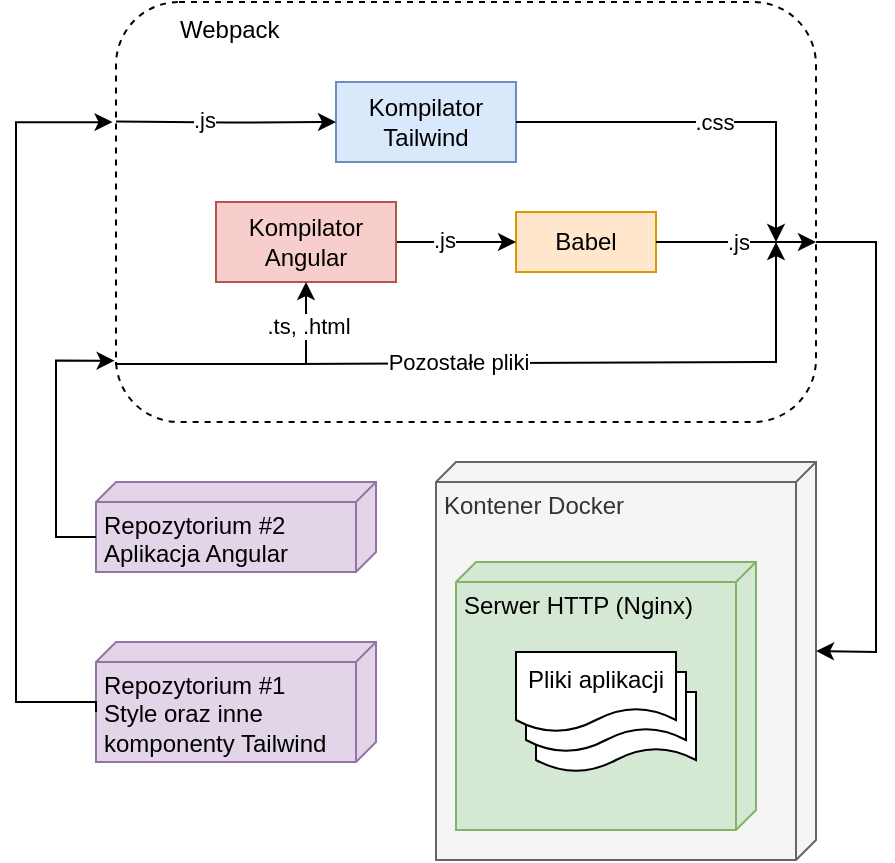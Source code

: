 <mxfile version="22.1.15" type="device">
  <diagram name="Strona-1" id="go8DYKClI1Q-8vPtBxqS">
    <mxGraphModel dx="343" dy="239" grid="1" gridSize="10" guides="1" tooltips="1" connect="1" arrows="1" fold="1" page="1" pageScale="1" pageWidth="827" pageHeight="1169" math="0" shadow="0">
      <root>
        <mxCell id="0" />
        <mxCell id="1" parent="0" />
        <mxCell id="a_7lXAUyZinuxdjTnOFr-1" value="Repozytorium #2&lt;br&gt;Aplikacja Angular" style="verticalAlign=top;align=left;spacingTop=8;spacingLeft=2;spacingRight=12;shape=cube;size=10;direction=south;fontStyle=0;html=1;whiteSpace=wrap;strokeColor=#9673a6;fillColor=#e1d5e7;" parent="1" vertex="1">
          <mxGeometry x="190" y="470" width="140" height="45" as="geometry" />
        </mxCell>
        <mxCell id="a_7lXAUyZinuxdjTnOFr-2" value="Repozytorium #1&lt;br&gt;Style oraz inne komponenty Tailwind" style="verticalAlign=top;align=left;spacingTop=8;spacingLeft=2;spacingRight=12;shape=cube;size=10;direction=south;fontStyle=0;html=1;whiteSpace=wrap;fillColor=#e1d5e7;strokeColor=#9673a6;" parent="1" vertex="1">
          <mxGeometry x="190" y="550" width="140" height="60" as="geometry" />
        </mxCell>
        <mxCell id="a_7lXAUyZinuxdjTnOFr-3" value="&amp;nbsp; &amp;nbsp; &amp;nbsp; &amp;nbsp; &amp;nbsp;Webpack" style="html=1;whiteSpace=wrap;align=left;verticalAlign=top;dashed=1;rounded=1;" parent="1" vertex="1">
          <mxGeometry x="200" y="230" width="350" height="210" as="geometry" />
        </mxCell>
        <mxCell id="a_7lXAUyZinuxdjTnOFr-13" value="Babel" style="rounded=0;whiteSpace=wrap;html=1;fillColor=#ffe6cc;strokeColor=#d79b00;" parent="1" vertex="1">
          <mxGeometry x="400" y="335" width="70" height="30" as="geometry" />
        </mxCell>
        <mxCell id="a_7lXAUyZinuxdjTnOFr-25" style="edgeStyle=orthogonalEdgeStyle;rounded=0;orthogonalLoop=1;jettySize=auto;html=1;exitX=1;exitY=0.5;exitDx=0;exitDy=0;entryX=0;entryY=0.5;entryDx=0;entryDy=0;" parent="1" source="a_7lXAUyZinuxdjTnOFr-16" target="a_7lXAUyZinuxdjTnOFr-13" edge="1">
          <mxGeometry relative="1" as="geometry" />
        </mxCell>
        <mxCell id="a_7lXAUyZinuxdjTnOFr-26" value=".js" style="edgeLabel;html=1;align=center;verticalAlign=middle;resizable=0;points=[];" parent="a_7lXAUyZinuxdjTnOFr-25" vertex="1" connectable="0">
          <mxGeometry x="-0.2" y="1" relative="1" as="geometry">
            <mxPoint as="offset" />
          </mxGeometry>
        </mxCell>
        <mxCell id="a_7lXAUyZinuxdjTnOFr-16" value="Kompilator Angular" style="rounded=0;whiteSpace=wrap;html=1;fillColor=#f8cecc;strokeColor=#b85450;" parent="1" vertex="1">
          <mxGeometry x="250" y="330" width="90" height="40" as="geometry" />
        </mxCell>
        <mxCell id="a_7lXAUyZinuxdjTnOFr-17" value="Kompilator Tailwind" style="rounded=0;whiteSpace=wrap;html=1;fillColor=#dae8fc;strokeColor=#6c8ebf;" parent="1" vertex="1">
          <mxGeometry x="310" y="270" width="90" height="40" as="geometry" />
        </mxCell>
        <mxCell id="a_7lXAUyZinuxdjTnOFr-23" value="" style="endArrow=classic;html=1;rounded=0;exitX=1;exitY=0.5;exitDx=0;exitDy=0;" parent="1" source="a_7lXAUyZinuxdjTnOFr-17" edge="1">
          <mxGeometry width="50" height="50" relative="1" as="geometry">
            <mxPoint x="410" y="290" as="sourcePoint" />
            <mxPoint x="530" y="350" as="targetPoint" />
            <Array as="points">
              <mxPoint x="530" y="290" />
            </Array>
          </mxGeometry>
        </mxCell>
        <mxCell id="a_7lXAUyZinuxdjTnOFr-24" value=".css" style="edgeLabel;html=1;align=center;verticalAlign=middle;resizable=0;points=[];" parent="a_7lXAUyZinuxdjTnOFr-23" vertex="1" connectable="0">
          <mxGeometry x="0.035" y="-1" relative="1" as="geometry">
            <mxPoint y="-1" as="offset" />
          </mxGeometry>
        </mxCell>
        <mxCell id="a_7lXAUyZinuxdjTnOFr-31" value="" style="endArrow=classic;html=1;rounded=0;exitX=1;exitY=0.5;exitDx=0;exitDy=0;" parent="1" source="a_7lXAUyZinuxdjTnOFr-13" edge="1">
          <mxGeometry width="50" height="50" relative="1" as="geometry">
            <mxPoint x="450" y="350" as="sourcePoint" />
            <mxPoint x="550" y="350" as="targetPoint" />
          </mxGeometry>
        </mxCell>
        <mxCell id="a_7lXAUyZinuxdjTnOFr-32" value=".js" style="edgeLabel;html=1;align=center;verticalAlign=middle;resizable=0;points=[];" parent="a_7lXAUyZinuxdjTnOFr-31" vertex="1" connectable="0">
          <mxGeometry x="0.035" y="-1" relative="1" as="geometry">
            <mxPoint x="-1" y="-1" as="offset" />
          </mxGeometry>
        </mxCell>
        <mxCell id="a_7lXAUyZinuxdjTnOFr-36" style="edgeStyle=orthogonalEdgeStyle;rounded=0;orthogonalLoop=1;jettySize=auto;html=1;exitX=1;exitY=0.5;exitDx=0;exitDy=0;entryX=0;entryY=0.5;entryDx=0;entryDy=0;" parent="1" target="a_7lXAUyZinuxdjTnOFr-17" edge="1">
          <mxGeometry relative="1" as="geometry">
            <mxPoint x="200" y="289.76" as="sourcePoint" />
            <mxPoint x="260" y="289.76" as="targetPoint" />
          </mxGeometry>
        </mxCell>
        <mxCell id="a_7lXAUyZinuxdjTnOFr-37" value=".js" style="edgeLabel;html=1;align=center;verticalAlign=middle;resizable=0;points=[];" parent="a_7lXAUyZinuxdjTnOFr-36" vertex="1" connectable="0">
          <mxGeometry x="-0.2" y="1" relative="1" as="geometry">
            <mxPoint as="offset" />
          </mxGeometry>
        </mxCell>
        <mxCell id="a_7lXAUyZinuxdjTnOFr-38" style="edgeStyle=orthogonalEdgeStyle;rounded=0;orthogonalLoop=1;jettySize=auto;html=1;exitX=1;exitY=0.5;exitDx=0;exitDy=0;entryX=0.5;entryY=1;entryDx=0;entryDy=0;" parent="1" target="a_7lXAUyZinuxdjTnOFr-16" edge="1">
          <mxGeometry relative="1" as="geometry">
            <mxPoint x="200" y="410" as="sourcePoint" />
            <mxPoint x="250" y="410.38" as="targetPoint" />
            <Array as="points">
              <mxPoint x="295" y="411" />
            </Array>
          </mxGeometry>
        </mxCell>
        <mxCell id="a_7lXAUyZinuxdjTnOFr-45" value=".ts, .html" style="edgeLabel;html=1;align=center;verticalAlign=middle;resizable=0;points=[];" parent="a_7lXAUyZinuxdjTnOFr-38" vertex="1" connectable="0">
          <mxGeometry x="-0.339" relative="1" as="geometry">
            <mxPoint x="51" y="-19" as="offset" />
          </mxGeometry>
        </mxCell>
        <mxCell id="a_7lXAUyZinuxdjTnOFr-51" style="edgeStyle=orthogonalEdgeStyle;rounded=0;orthogonalLoop=1;jettySize=auto;html=1;exitX=0;exitY=0;exitDx=35;exitDy=140;exitPerimeter=0;entryX=-0.005;entryY=0.286;entryDx=0;entryDy=0;entryPerimeter=0;" parent="1" source="a_7lXAUyZinuxdjTnOFr-2" target="a_7lXAUyZinuxdjTnOFr-3" edge="1">
          <mxGeometry relative="1" as="geometry">
            <Array as="points">
              <mxPoint x="190" y="580" />
              <mxPoint x="150" y="580" />
              <mxPoint x="150" y="290" />
            </Array>
          </mxGeometry>
        </mxCell>
        <mxCell id="a_7lXAUyZinuxdjTnOFr-52" style="edgeStyle=orthogonalEdgeStyle;rounded=0;orthogonalLoop=1;jettySize=auto;html=1;entryX=-0.002;entryY=0.854;entryDx=0;entryDy=0;entryPerimeter=0;exitX=0;exitY=0;exitDx=27.5;exitDy=140;exitPerimeter=0;" parent="1" source="a_7lXAUyZinuxdjTnOFr-1" target="a_7lXAUyZinuxdjTnOFr-3" edge="1">
          <mxGeometry relative="1" as="geometry">
            <mxPoint x="105" y="370" as="sourcePoint" />
            <Array as="points">
              <mxPoint x="170" y="497" />
              <mxPoint x="170" y="409" />
            </Array>
          </mxGeometry>
        </mxCell>
        <mxCell id="a_7lXAUyZinuxdjTnOFr-54" value="" style="endArrow=classic;html=1;rounded=0;" parent="1" edge="1">
          <mxGeometry width="50" height="50" relative="1" as="geometry">
            <mxPoint x="290" y="411" as="sourcePoint" />
            <mxPoint x="530" y="350" as="targetPoint" />
            <Array as="points">
              <mxPoint x="530" y="410" />
            </Array>
          </mxGeometry>
        </mxCell>
        <mxCell id="a_7lXAUyZinuxdjTnOFr-55" value="Pozostałe pliki" style="edgeLabel;html=1;align=center;verticalAlign=middle;resizable=0;points=[];" parent="a_7lXAUyZinuxdjTnOFr-54" vertex="1" connectable="0">
          <mxGeometry x="0.035" y="-1" relative="1" as="geometry">
            <mxPoint x="-75" y="-2" as="offset" />
          </mxGeometry>
        </mxCell>
        <mxCell id="a_7lXAUyZinuxdjTnOFr-60" value="Kontener Docker" style="verticalAlign=top;align=left;spacingTop=8;spacingLeft=2;spacingRight=12;shape=cube;size=10;direction=south;fontStyle=0;html=1;whiteSpace=wrap;strokeColor=#666666;fillColor=#f5f5f5;fontColor=#333333;" parent="1" vertex="1">
          <mxGeometry x="360" y="460" width="190" height="199" as="geometry" />
        </mxCell>
        <mxCell id="a_7lXAUyZinuxdjTnOFr-61" value="Serwer HTTP (Nginx)" style="verticalAlign=top;align=left;spacingTop=8;spacingLeft=2;spacingRight=12;shape=cube;size=10;direction=south;fontStyle=0;html=1;whiteSpace=wrap;strokeColor=#82b366;fillColor=#d5e8d4;" parent="1" vertex="1">
          <mxGeometry x="370" y="510" width="150" height="134" as="geometry" />
        </mxCell>
        <mxCell id="a_7lXAUyZinuxdjTnOFr-167" value="" style="shape=document;whiteSpace=wrap;html=1;boundedLbl=1;" parent="1" vertex="1">
          <mxGeometry x="410" y="575" width="80" height="40" as="geometry" />
        </mxCell>
        <mxCell id="a_7lXAUyZinuxdjTnOFr-166" value="" style="shape=document;whiteSpace=wrap;html=1;boundedLbl=1;" parent="1" vertex="1">
          <mxGeometry x="405" y="565" width="80" height="40" as="geometry" />
        </mxCell>
        <mxCell id="a_7lXAUyZinuxdjTnOFr-165" value="Pliki aplikacji" style="shape=document;whiteSpace=wrap;html=1;boundedLbl=1;" parent="1" vertex="1">
          <mxGeometry x="400" y="555" width="80" height="40" as="geometry" />
        </mxCell>
        <mxCell id="a_7lXAUyZinuxdjTnOFr-169" value="" style="endArrow=classic;html=1;rounded=0;entryX=0;entryY=0;entryDx=94.5;entryDy=0;entryPerimeter=0;" parent="1" target="a_7lXAUyZinuxdjTnOFr-60" edge="1">
          <mxGeometry width="50" height="50" relative="1" as="geometry">
            <mxPoint x="550" y="350" as="sourcePoint" />
            <mxPoint x="600" y="300" as="targetPoint" />
            <Array as="points">
              <mxPoint x="580" y="350" />
              <mxPoint x="580" y="450" />
              <mxPoint x="580" y="555" />
            </Array>
          </mxGeometry>
        </mxCell>
      </root>
    </mxGraphModel>
  </diagram>
</mxfile>
